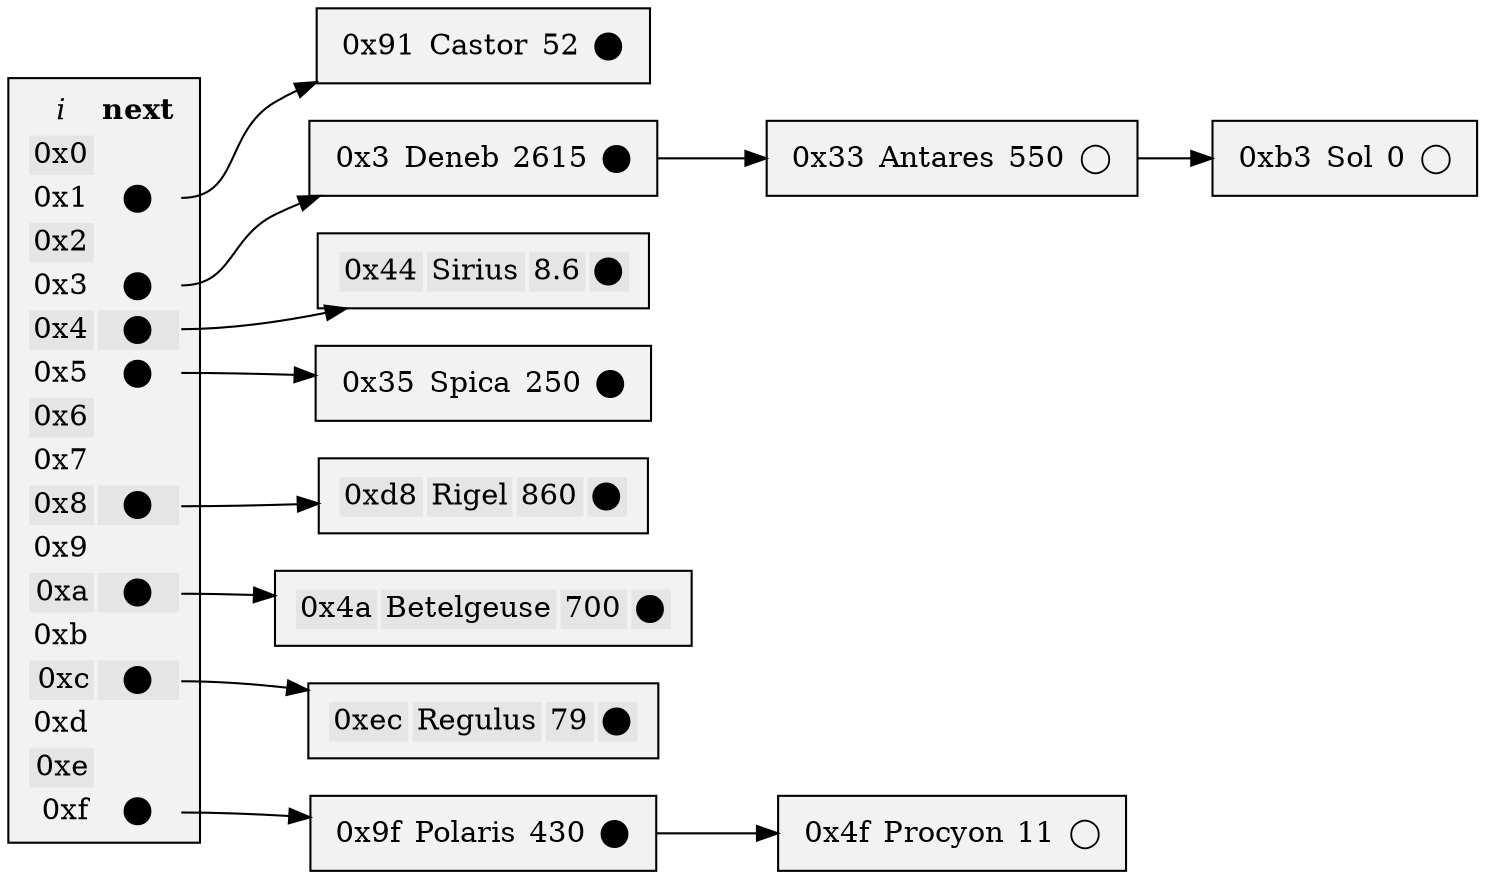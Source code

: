 digraph {
	rankdir=LR;
	graph [truecolor=true, bgcolor=transparent];
	fontface=modern;
	node [shape=box, style=filled, fillcolor="Gray95"];
	hash [label=<<TABLE BORDER="0">
	<TR>
		<TD BORDER="0"><FONT FACE="Times-Italic">i</FONT></TD>
		<TD BORDER="0"><FONT FACE="Times-Bold">next</FONT></TD>
	</TR>
	<TR>
		<TD ALIGN="RIGHT" BGCOLOR="Gray90">0x0</TD>
	</TR>
	<TR>
		<TD ALIGN="RIGHT">0x1</TD>
		<TD PORT="1">⬤</TD>
	</TR>
	<TR>
		<TD ALIGN="RIGHT" BGCOLOR="Gray90">0x2</TD>
	</TR>
	<TR>
		<TD ALIGN="RIGHT">0x3</TD>
		<TD PORT="3">⬤</TD>
	</TR>
	<TR>
		<TD ALIGN="RIGHT" BGCOLOR="Gray90">0x4</TD>
		<TD PORT="4" BGCOLOR="Gray90">⬤</TD>
	</TR>
	<TR>
		<TD ALIGN="RIGHT">0x5</TD>
		<TD PORT="5">⬤</TD>
	</TR>
	<TR>
		<TD ALIGN="RIGHT" BGCOLOR="Gray90">0x6</TD>
	</TR>
	<TR>
		<TD ALIGN="RIGHT">0x7</TD>
	</TR>
	<TR>
		<TD ALIGN="RIGHT" BGCOLOR="Gray90">0x8</TD>
		<TD PORT="8" BGCOLOR="Gray90">⬤</TD>
	</TR>
	<TR>
		<TD ALIGN="RIGHT">0x9</TD>
	</TR>
	<TR>
		<TD ALIGN="RIGHT" BGCOLOR="Gray90">0xa</TD>
		<TD PORT="10" BGCOLOR="Gray90">⬤</TD>
	</TR>
	<TR>
		<TD ALIGN="RIGHT" BORDER="0">0xb</TD>
	</TR>
	<TR>
		<TD ALIGN="RIGHT" BGCOLOR="Gray90">0xc</TD>
		<TD PORT="12" BGCOLOR="Gray90">⬤</TD>
	</TR>
	<TR>
		<TD ALIGN="RIGHT">0xd</TD>
	</TR>
	<TR>
		<TD ALIGN="RIGHT" BGCOLOR="Gray90">0xe</TD>
	</TR>
	<TR>
		<TD ALIGN="RIGHT">0xf</TD>
		<TD PORT="15">⬤</TD>
	</TR>
</TABLE>>];
	e1 [label=<<TABLE BORDER="0">
	<TR>
		<TD ALIGN="RIGHT">0x91</TD>
		<TD ALIGN="LEFT">Castor</TD>
		<TD ALIGN="RIGHT">52</TD>
		<TD PORT="1">⬤</TD>
	</TR>
</TABLE>>];
	e3 [label=<<TABLE BORDER="0">
	<TR>
		<TD ALIGN="RIGHT">0x3</TD>
		<TD ALIGN="LEFT">Deneb</TD>
		<TD ALIGN="RIGHT">2615</TD>
		<TD PORT="3">⬤</TD>
	</TR>
</TABLE>>];
	e4 [label=<<TABLE BORDER="0">
	<TR>
		<TD ALIGN="RIGHT" BGCOLOR="Gray90">0x44</TD>
		<TD ALIGN="LEFT" BGCOLOR="Gray90">Sirius</TD>
		<TD ALIGN="RIGHT" BGCOLOR="Gray90">8.6</TD>
		<TD PORT="4" BGCOLOR="Gray90">⬤</TD>
	</TR>
</TABLE>>];
	e5 [label=<<TABLE BORDER="0">
	<TR>
		<TD ALIGN="RIGHT">0x35</TD>
		<TD ALIGN="LEFT">Spica</TD>
		<TD ALIGN="RIGHT">250</TD>
		<TD PORT="5">⬤</TD>
	</TR>
</TABLE>>];
	e8 [label=<<TABLE BORDER="0">
	<TR>
		<TD ALIGN="RIGHT" BGCOLOR="Gray90">0xd8</TD>
		<TD ALIGN="LEFT" BGCOLOR="Gray90">Rigel</TD>
		<TD ALIGN="RIGHT" BGCOLOR="Gray90">860</TD>
		<TD PORT="8" BGCOLOR="Gray90">⬤</TD>
	</TR>
</TABLE>>];
	e10 [label=<<TABLE BORDER="0">
	<TR>
		<TD ALIGN="RIGHT" BGCOLOR="Gray90">0x4a</TD>
		<TD ALIGN="LEFT" BGCOLOR="Gray90">Betelgeuse</TD>
		<TD ALIGN="RIGHT" BGCOLOR="Gray90">700</TD>
		<TD PORT="10" BGCOLOR="Gray90">⬤</TD>
	</TR>
</TABLE>>];
	e11 [label=<<TABLE BORDER="0">
	<TR>
		<TD ALIGN="RIGHT">0x4f</TD>
		<TD ALIGN="LEFT">Procyon</TD>
		<TD ALIGN="RIGHT">11</TD>
		<TD PORT="11">◯</TD>
	</TR>
</TABLE>>];
	e12 [label=<<TABLE BORDER="0">
	<TR>
		<TD ALIGN="RIGHT" BGCOLOR="Gray90">0xec</TD>
		<TD ALIGN="LEFT" BGCOLOR="Gray90">Regulus</TD>
		<TD ALIGN="RIGHT" BGCOLOR="Gray90">79</TD>
		<TD PORT="12" BGCOLOR="Gray90">⬤</TD>
	</TR>
</TABLE>>];
	e13 [label=<<TABLE BORDER="0">
	<TR>
		<TD ALIGN="RIGHT">0x33</TD>
		<TD ALIGN="LEFT">Antares</TD>
		<TD ALIGN="RIGHT">550</TD>
		<TD PORT="13">◯</TD>
	</TR>
</TABLE>>];
	e14 [label=<<TABLE BORDER="0">
	<TR>
		<TD ALIGN="RIGHT">0xb3</TD>
		<TD ALIGN="LEFT">Sol</TD>
		<TD ALIGN="RIGHT">0</TD>
		<TD PORT="14">◯</TD>
	</TR>
</TABLE>>];
	e15 [label=<<TABLE BORDER="0">
	<TR>
		<TD ALIGN="RIGHT">0x9f</TD>
		<TD ALIGN="LEFT">Polaris</TD>
		<TD ALIGN="RIGHT">430</TD>
		<TD PORT="15">⬤</TD>
	</TR>
</TABLE>>];
	node [shape=plain, fillcolor=none, headclip = false, tailclip=false]
	hash:1 -> e1;
	hash:3 -> e3 -> e13 -> e14;
	hash:4 -> e4;
	hash:5 -> e5;
	hash:8 -> e8;
	hash:10 -> e10;
	hash:12 -> e12;
	hash:15 -> e15;
	e15 -> e11;
	node [color=red];
}
